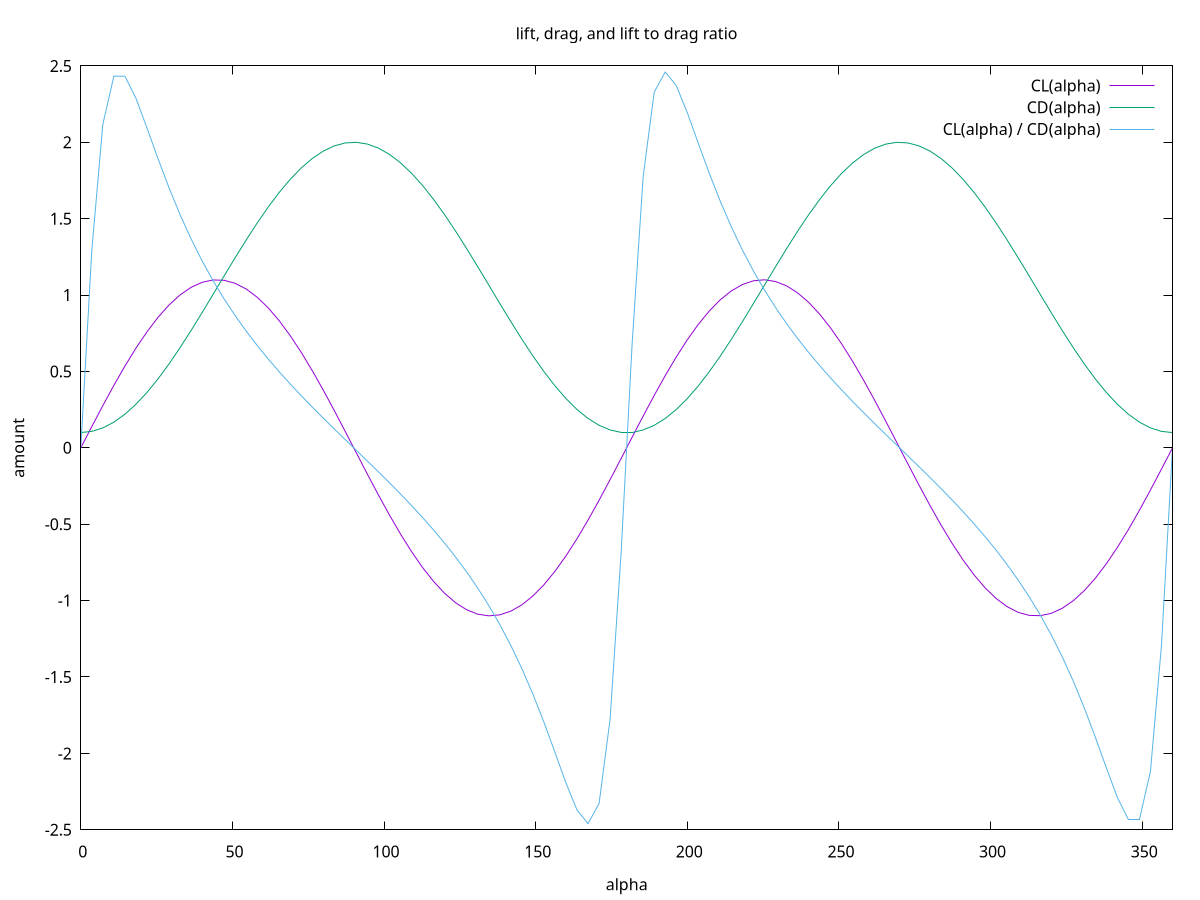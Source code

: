set terminal x11

set title "lift, drag, and lift to drag ratio"

set xlabel "alpha"
set ylabel "amount"

set angles degrees
CD(alpha) = 0.1 + 0.5 * 1.9 * (1 - cos(2 * alpha))
CL(alpha) = 1.1 * sin(2 * alpha)

plot [alpha=0:360] CL(alpha), CD(alpha), CL(alpha) / CD(alpha)

pause -1

